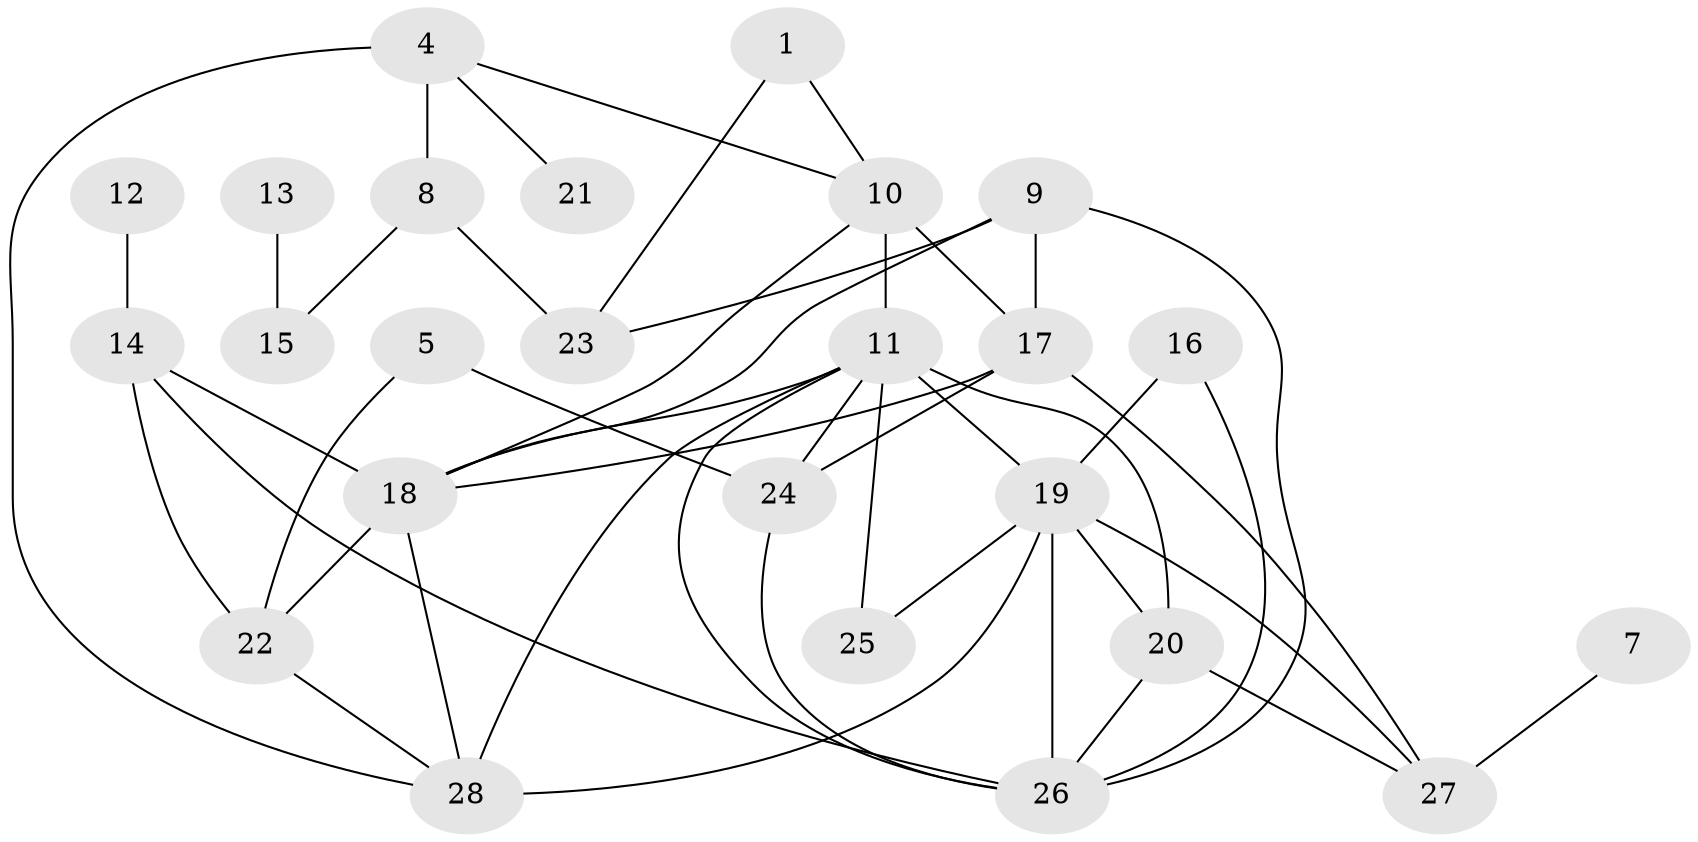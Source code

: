 // original degree distribution, {4: 0.2413793103448276, 5: 0.06896551724137931, 2: 0.15517241379310345, 1: 0.1896551724137931, 3: 0.20689655172413793, 6: 0.06896551724137931, 0: 0.05172413793103448, 7: 0.017241379310344827}
// Generated by graph-tools (version 1.1) at 2025/00/03/09/25 03:00:40]
// undirected, 25 vertices, 46 edges
graph export_dot {
graph [start="1"]
  node [color=gray90,style=filled];
  1;
  4;
  5;
  7;
  8;
  9;
  10;
  11;
  12;
  13;
  14;
  15;
  16;
  17;
  18;
  19;
  20;
  21;
  22;
  23;
  24;
  25;
  26;
  27;
  28;
  1 -- 10 [weight=1.0];
  1 -- 23 [weight=1.0];
  4 -- 8 [weight=1.0];
  4 -- 10 [weight=1.0];
  4 -- 21 [weight=1.0];
  4 -- 28 [weight=2.0];
  5 -- 22 [weight=1.0];
  5 -- 24 [weight=1.0];
  7 -- 27 [weight=1.0];
  8 -- 15 [weight=1.0];
  8 -- 23 [weight=1.0];
  9 -- 17 [weight=1.0];
  9 -- 18 [weight=1.0];
  9 -- 23 [weight=1.0];
  9 -- 26 [weight=1.0];
  10 -- 11 [weight=2.0];
  10 -- 17 [weight=2.0];
  10 -- 18 [weight=1.0];
  11 -- 18 [weight=1.0];
  11 -- 19 [weight=2.0];
  11 -- 20 [weight=2.0];
  11 -- 24 [weight=1.0];
  11 -- 25 [weight=2.0];
  11 -- 26 [weight=1.0];
  11 -- 28 [weight=3.0];
  12 -- 14 [weight=1.0];
  13 -- 15 [weight=1.0];
  14 -- 18 [weight=1.0];
  14 -- 22 [weight=1.0];
  14 -- 26 [weight=1.0];
  16 -- 19 [weight=2.0];
  16 -- 26 [weight=1.0];
  17 -- 18 [weight=1.0];
  17 -- 24 [weight=2.0];
  17 -- 27 [weight=1.0];
  18 -- 22 [weight=1.0];
  18 -- 28 [weight=1.0];
  19 -- 20 [weight=1.0];
  19 -- 25 [weight=1.0];
  19 -- 26 [weight=1.0];
  19 -- 27 [weight=2.0];
  19 -- 28 [weight=1.0];
  20 -- 26 [weight=1.0];
  20 -- 27 [weight=1.0];
  22 -- 28 [weight=1.0];
  24 -- 26 [weight=1.0];
}
